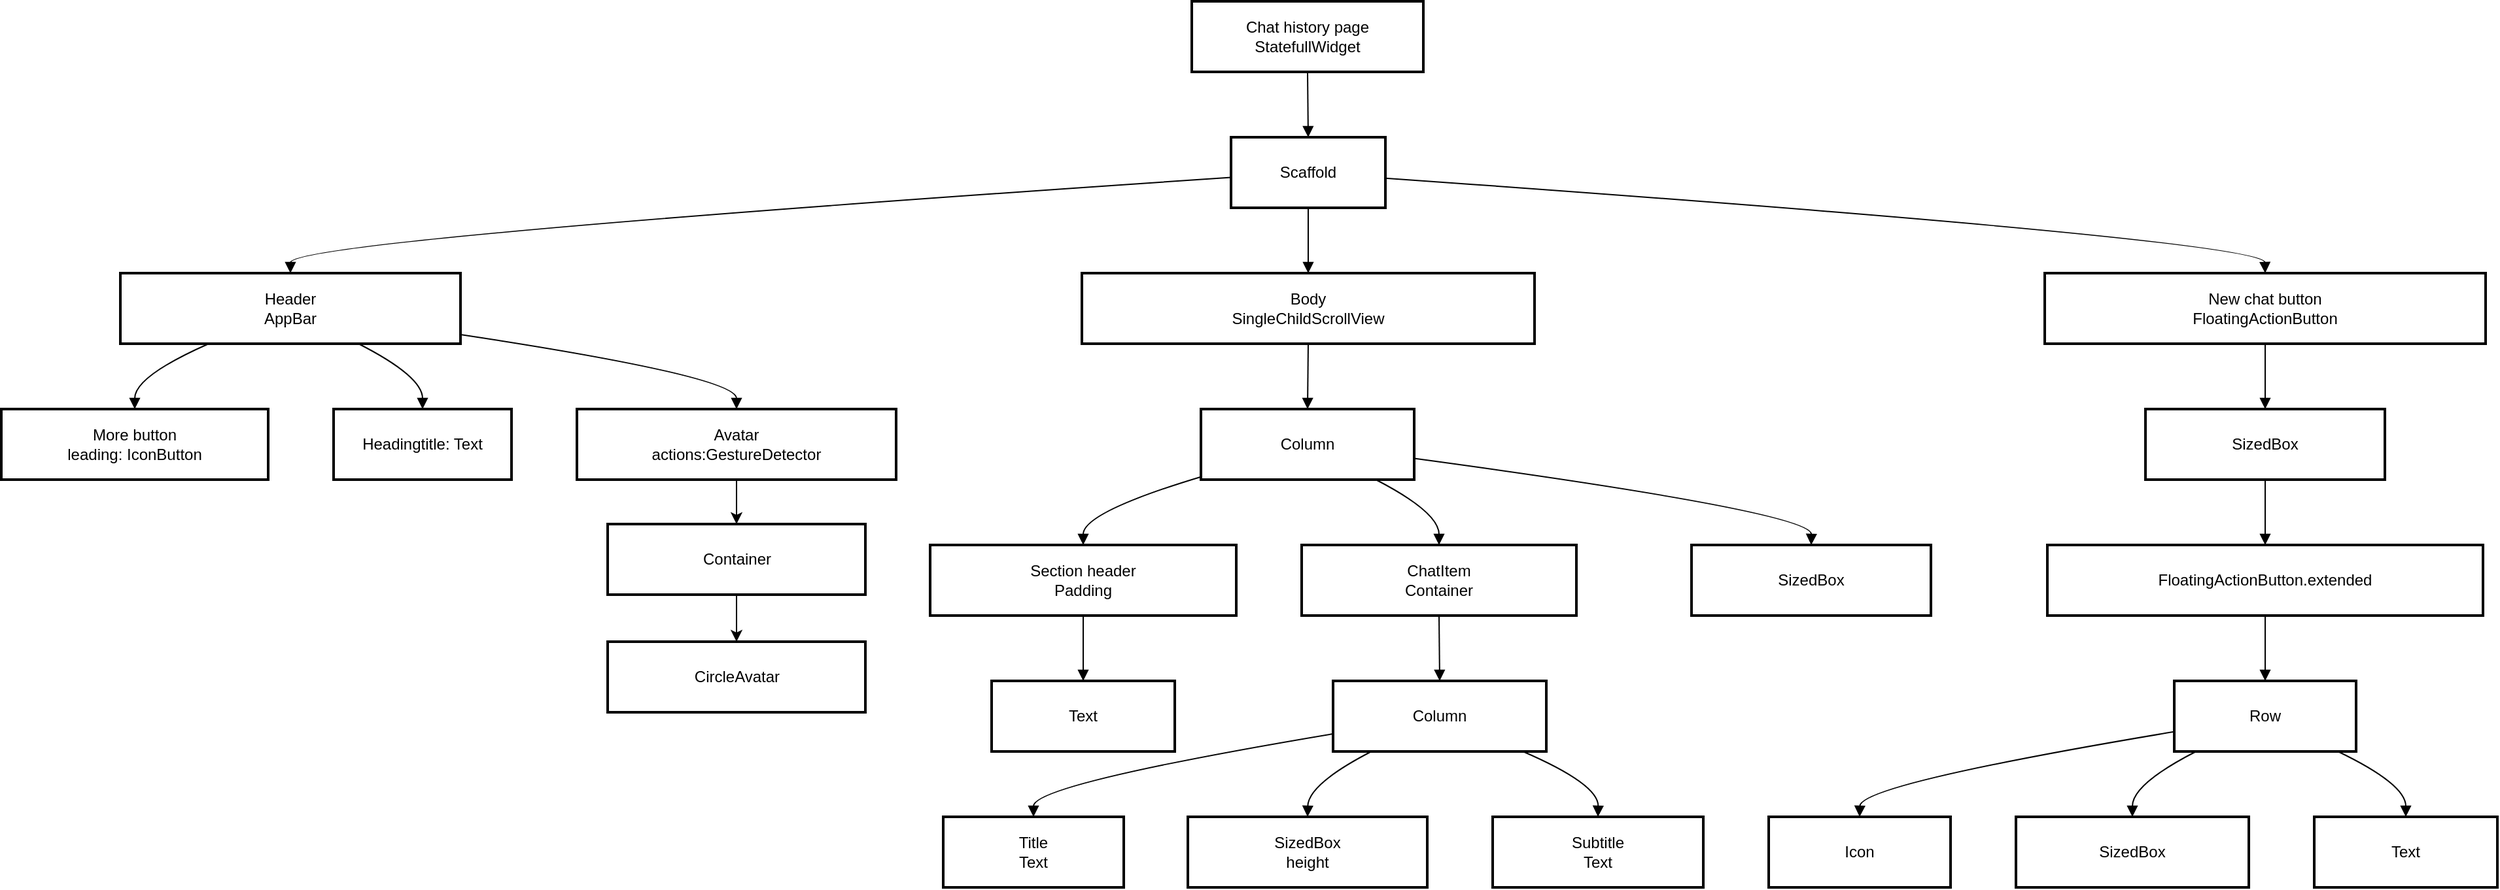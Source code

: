 <mxfile version="26.1.0">
  <diagram name="Trang-1" id="UViz2lCi3fQKD_3t6W3c">
    <mxGraphModel dx="1372" dy="786" grid="1" gridSize="10" guides="1" tooltips="1" connect="1" arrows="1" fold="1" page="1" pageScale="1" pageWidth="827" pageHeight="1169" math="0" shadow="0">
      <root>
        <mxCell id="0" />
        <mxCell id="1" parent="0" />
        <mxCell id="_hsuGtLTeFDvZCGM5lbi-1" value="Chat history page&#xa;StatefullWidget" style="whiteSpace=wrap;strokeWidth=2;" vertex="1" parent="1">
          <mxGeometry x="930" y="20" width="177" height="54" as="geometry" />
        </mxCell>
        <mxCell id="_hsuGtLTeFDvZCGM5lbi-2" value="Scaffold" style="whiteSpace=wrap;strokeWidth=2;" vertex="1" parent="1">
          <mxGeometry x="960" y="124" width="118" height="54" as="geometry" />
        </mxCell>
        <mxCell id="_hsuGtLTeFDvZCGM5lbi-3" value="Header&#xa;AppBar" style="whiteSpace=wrap;strokeWidth=2;" vertex="1" parent="1">
          <mxGeometry x="111" y="228" width="260" height="54" as="geometry" />
        </mxCell>
        <mxCell id="_hsuGtLTeFDvZCGM5lbi-4" value="Body&#xa;SingleChildScrollView" style="whiteSpace=wrap;strokeWidth=2;" vertex="1" parent="1">
          <mxGeometry x="846" y="228" width="346" height="54" as="geometry" />
        </mxCell>
        <mxCell id="_hsuGtLTeFDvZCGM5lbi-5" value="New chat button&#xa;FloatingActionButton" style="whiteSpace=wrap;strokeWidth=2;" vertex="1" parent="1">
          <mxGeometry x="1582" y="228" width="337" height="54" as="geometry" />
        </mxCell>
        <mxCell id="_hsuGtLTeFDvZCGM5lbi-6" value="More button&#xa;leading: IconButton" style="whiteSpace=wrap;strokeWidth=2;" vertex="1" parent="1">
          <mxGeometry x="20" y="332" width="204" height="54" as="geometry" />
        </mxCell>
        <mxCell id="_hsuGtLTeFDvZCGM5lbi-7" value="Headingtitle: Text" style="whiteSpace=wrap;strokeWidth=2;" vertex="1" parent="1">
          <mxGeometry x="274" y="332" width="136" height="54" as="geometry" />
        </mxCell>
        <mxCell id="_hsuGtLTeFDvZCGM5lbi-49" style="edgeStyle=orthogonalEdgeStyle;rounded=0;orthogonalLoop=1;jettySize=auto;html=1;entryX=0.5;entryY=0;entryDx=0;entryDy=0;" edge="1" parent="1" source="_hsuGtLTeFDvZCGM5lbi-8" target="_hsuGtLTeFDvZCGM5lbi-48">
          <mxGeometry relative="1" as="geometry" />
        </mxCell>
        <mxCell id="_hsuGtLTeFDvZCGM5lbi-8" value="Avatar&#xa;actions:GestureDetector" style="whiteSpace=wrap;strokeWidth=2;" vertex="1" parent="1">
          <mxGeometry x="460" y="332" width="244" height="54" as="geometry" />
        </mxCell>
        <mxCell id="_hsuGtLTeFDvZCGM5lbi-9" value="CircleAvatar" style="whiteSpace=wrap;strokeWidth=2;" vertex="1" parent="1">
          <mxGeometry x="483.5" y="510" width="197" height="54" as="geometry" />
        </mxCell>
        <mxCell id="_hsuGtLTeFDvZCGM5lbi-10" value="Column" style="whiteSpace=wrap;strokeWidth=2;" vertex="1" parent="1">
          <mxGeometry x="937" y="332" width="163" height="54" as="geometry" />
        </mxCell>
        <mxCell id="_hsuGtLTeFDvZCGM5lbi-11" value="Section header&#xa;Padding" style="whiteSpace=wrap;strokeWidth=2;" vertex="1" parent="1">
          <mxGeometry x="730" y="436" width="234" height="54" as="geometry" />
        </mxCell>
        <mxCell id="_hsuGtLTeFDvZCGM5lbi-12" value="ChatItem&#xa;Container" style="whiteSpace=wrap;strokeWidth=2;" vertex="1" parent="1">
          <mxGeometry x="1014" y="436" width="210" height="54" as="geometry" />
        </mxCell>
        <mxCell id="_hsuGtLTeFDvZCGM5lbi-13" value="SizedBox" style="whiteSpace=wrap;strokeWidth=2;" vertex="1" parent="1">
          <mxGeometry x="1312" y="436" width="183" height="54" as="geometry" />
        </mxCell>
        <mxCell id="_hsuGtLTeFDvZCGM5lbi-14" value="Text" style="whiteSpace=wrap;strokeWidth=2;" vertex="1" parent="1">
          <mxGeometry x="777" y="540" width="140" height="54" as="geometry" />
        </mxCell>
        <mxCell id="_hsuGtLTeFDvZCGM5lbi-15" value="Column" style="whiteSpace=wrap;strokeWidth=2;" vertex="1" parent="1">
          <mxGeometry x="1038" y="540" width="163" height="54" as="geometry" />
        </mxCell>
        <mxCell id="_hsuGtLTeFDvZCGM5lbi-16" value="Title&#xa;Text" style="whiteSpace=wrap;strokeWidth=2;" vertex="1" parent="1">
          <mxGeometry x="740" y="644" width="138" height="54" as="geometry" />
        </mxCell>
        <mxCell id="_hsuGtLTeFDvZCGM5lbi-17" value="SizedBox&#xa;height" style="whiteSpace=wrap;strokeWidth=2;" vertex="1" parent="1">
          <mxGeometry x="927" y="644" width="183" height="54" as="geometry" />
        </mxCell>
        <mxCell id="_hsuGtLTeFDvZCGM5lbi-18" value="Subtitle&#xa;Text" style="whiteSpace=wrap;strokeWidth=2;" vertex="1" parent="1">
          <mxGeometry x="1160" y="644" width="161" height="54" as="geometry" />
        </mxCell>
        <mxCell id="_hsuGtLTeFDvZCGM5lbi-19" value="SizedBox" style="whiteSpace=wrap;strokeWidth=2;" vertex="1" parent="1">
          <mxGeometry x="1659" y="332" width="183" height="54" as="geometry" />
        </mxCell>
        <mxCell id="_hsuGtLTeFDvZCGM5lbi-20" value="FloatingActionButton.extended" style="whiteSpace=wrap;strokeWidth=2;" vertex="1" parent="1">
          <mxGeometry x="1584" y="436" width="333" height="54" as="geometry" />
        </mxCell>
        <mxCell id="_hsuGtLTeFDvZCGM5lbi-21" value="Row" style="whiteSpace=wrap;strokeWidth=2;" vertex="1" parent="1">
          <mxGeometry x="1681" y="540" width="139" height="54" as="geometry" />
        </mxCell>
        <mxCell id="_hsuGtLTeFDvZCGM5lbi-22" value="Icon" style="whiteSpace=wrap;strokeWidth=2;" vertex="1" parent="1">
          <mxGeometry x="1371" y="644" width="139" height="54" as="geometry" />
        </mxCell>
        <mxCell id="_hsuGtLTeFDvZCGM5lbi-23" value="SizedBox" style="whiteSpace=wrap;strokeWidth=2;" vertex="1" parent="1">
          <mxGeometry x="1560" y="644" width="178" height="54" as="geometry" />
        </mxCell>
        <mxCell id="_hsuGtLTeFDvZCGM5lbi-24" value="Text" style="whiteSpace=wrap;strokeWidth=2;" vertex="1" parent="1">
          <mxGeometry x="1788" y="644" width="140" height="54" as="geometry" />
        </mxCell>
        <mxCell id="_hsuGtLTeFDvZCGM5lbi-25" value="" style="curved=1;startArrow=none;endArrow=block;exitX=0.5;exitY=1;entryX=0.5;entryY=0;rounded=0;" edge="1" parent="1" source="_hsuGtLTeFDvZCGM5lbi-1" target="_hsuGtLTeFDvZCGM5lbi-2">
          <mxGeometry relative="1" as="geometry">
            <Array as="points" />
          </mxGeometry>
        </mxCell>
        <mxCell id="_hsuGtLTeFDvZCGM5lbi-26" value="" style="curved=1;startArrow=none;endArrow=block;exitX=0;exitY=0.57;entryX=0.5;entryY=0;rounded=0;" edge="1" parent="1" source="_hsuGtLTeFDvZCGM5lbi-2" target="_hsuGtLTeFDvZCGM5lbi-3">
          <mxGeometry relative="1" as="geometry">
            <Array as="points">
              <mxPoint x="241" y="203" />
            </Array>
          </mxGeometry>
        </mxCell>
        <mxCell id="_hsuGtLTeFDvZCGM5lbi-27" value="" style="curved=1;startArrow=none;endArrow=block;exitX=0.5;exitY=1;entryX=0.5;entryY=0;rounded=0;" edge="1" parent="1" source="_hsuGtLTeFDvZCGM5lbi-2" target="_hsuGtLTeFDvZCGM5lbi-4">
          <mxGeometry relative="1" as="geometry">
            <Array as="points" />
          </mxGeometry>
        </mxCell>
        <mxCell id="_hsuGtLTeFDvZCGM5lbi-28" value="" style="curved=1;startArrow=none;endArrow=block;exitX=1;exitY=0.58;entryX=0.5;entryY=0;rounded=0;" edge="1" parent="1" source="_hsuGtLTeFDvZCGM5lbi-2" target="_hsuGtLTeFDvZCGM5lbi-5">
          <mxGeometry relative="1" as="geometry">
            <Array as="points">
              <mxPoint x="1750" y="203" />
            </Array>
          </mxGeometry>
        </mxCell>
        <mxCell id="_hsuGtLTeFDvZCGM5lbi-29" value="" style="curved=1;startArrow=none;endArrow=block;exitX=0.26;exitY=1;entryX=0.5;entryY=0;rounded=0;" edge="1" parent="1" source="_hsuGtLTeFDvZCGM5lbi-3" target="_hsuGtLTeFDvZCGM5lbi-6">
          <mxGeometry relative="1" as="geometry">
            <Array as="points">
              <mxPoint x="122" y="307" />
            </Array>
          </mxGeometry>
        </mxCell>
        <mxCell id="_hsuGtLTeFDvZCGM5lbi-30" value="" style="curved=1;startArrow=none;endArrow=block;exitX=0.7;exitY=1;entryX=0.5;entryY=0;rounded=0;" edge="1" parent="1" source="_hsuGtLTeFDvZCGM5lbi-3" target="_hsuGtLTeFDvZCGM5lbi-7">
          <mxGeometry relative="1" as="geometry">
            <Array as="points">
              <mxPoint x="342" y="307" />
            </Array>
          </mxGeometry>
        </mxCell>
        <mxCell id="_hsuGtLTeFDvZCGM5lbi-31" value="" style="curved=1;startArrow=none;endArrow=block;exitX=1;exitY=0.87;entryX=0.5;entryY=0;rounded=0;" edge="1" parent="1" source="_hsuGtLTeFDvZCGM5lbi-3" target="_hsuGtLTeFDvZCGM5lbi-8">
          <mxGeometry relative="1" as="geometry">
            <Array as="points">
              <mxPoint x="582" y="307" />
            </Array>
          </mxGeometry>
        </mxCell>
        <mxCell id="_hsuGtLTeFDvZCGM5lbi-33" value="" style="curved=1;startArrow=none;endArrow=block;exitX=0.5;exitY=1;entryX=0.5;entryY=0;rounded=0;" edge="1" parent="1" source="_hsuGtLTeFDvZCGM5lbi-4" target="_hsuGtLTeFDvZCGM5lbi-10">
          <mxGeometry relative="1" as="geometry">
            <Array as="points" />
          </mxGeometry>
        </mxCell>
        <mxCell id="_hsuGtLTeFDvZCGM5lbi-34" value="" style="curved=1;startArrow=none;endArrow=block;exitX=0;exitY=0.96;entryX=0.5;entryY=0;rounded=0;" edge="1" parent="1" source="_hsuGtLTeFDvZCGM5lbi-10" target="_hsuGtLTeFDvZCGM5lbi-11">
          <mxGeometry relative="1" as="geometry">
            <Array as="points">
              <mxPoint x="847" y="411" />
            </Array>
          </mxGeometry>
        </mxCell>
        <mxCell id="_hsuGtLTeFDvZCGM5lbi-35" value="" style="curved=1;startArrow=none;endArrow=block;exitX=0.82;exitY=1;entryX=0.5;entryY=0;rounded=0;" edge="1" parent="1" source="_hsuGtLTeFDvZCGM5lbi-10" target="_hsuGtLTeFDvZCGM5lbi-12">
          <mxGeometry relative="1" as="geometry">
            <Array as="points">
              <mxPoint x="1119" y="411" />
            </Array>
          </mxGeometry>
        </mxCell>
        <mxCell id="_hsuGtLTeFDvZCGM5lbi-36" value="" style="curved=1;startArrow=none;endArrow=block;exitX=1;exitY=0.7;entryX=0.5;entryY=0;rounded=0;" edge="1" parent="1" source="_hsuGtLTeFDvZCGM5lbi-10" target="_hsuGtLTeFDvZCGM5lbi-13">
          <mxGeometry relative="1" as="geometry">
            <Array as="points">
              <mxPoint x="1404" y="411" />
            </Array>
          </mxGeometry>
        </mxCell>
        <mxCell id="_hsuGtLTeFDvZCGM5lbi-37" value="" style="curved=1;startArrow=none;endArrow=block;exitX=0.5;exitY=1;entryX=0.5;entryY=0;rounded=0;" edge="1" parent="1" source="_hsuGtLTeFDvZCGM5lbi-11" target="_hsuGtLTeFDvZCGM5lbi-14">
          <mxGeometry relative="1" as="geometry">
            <Array as="points" />
          </mxGeometry>
        </mxCell>
        <mxCell id="_hsuGtLTeFDvZCGM5lbi-38" value="" style="curved=1;startArrow=none;endArrow=block;exitX=0.5;exitY=1;entryX=0.5;entryY=0;rounded=0;" edge="1" parent="1" source="_hsuGtLTeFDvZCGM5lbi-12" target="_hsuGtLTeFDvZCGM5lbi-15">
          <mxGeometry relative="1" as="geometry">
            <Array as="points" />
          </mxGeometry>
        </mxCell>
        <mxCell id="_hsuGtLTeFDvZCGM5lbi-39" value="" style="curved=1;startArrow=none;endArrow=block;exitX=0;exitY=0.75;entryX=0.5;entryY=0;rounded=0;" edge="1" parent="1" source="_hsuGtLTeFDvZCGM5lbi-15" target="_hsuGtLTeFDvZCGM5lbi-16">
          <mxGeometry relative="1" as="geometry">
            <Array as="points">
              <mxPoint x="809" y="619" />
            </Array>
          </mxGeometry>
        </mxCell>
        <mxCell id="_hsuGtLTeFDvZCGM5lbi-40" value="" style="curved=1;startArrow=none;endArrow=block;exitX=0.18;exitY=1;entryX=0.5;entryY=0;rounded=0;" edge="1" parent="1" source="_hsuGtLTeFDvZCGM5lbi-15" target="_hsuGtLTeFDvZCGM5lbi-17">
          <mxGeometry relative="1" as="geometry">
            <Array as="points">
              <mxPoint x="1019" y="619" />
            </Array>
          </mxGeometry>
        </mxCell>
        <mxCell id="_hsuGtLTeFDvZCGM5lbi-41" value="" style="curved=1;startArrow=none;endArrow=block;exitX=0.89;exitY=1;entryX=0.5;entryY=0;rounded=0;" edge="1" parent="1" source="_hsuGtLTeFDvZCGM5lbi-15" target="_hsuGtLTeFDvZCGM5lbi-18">
          <mxGeometry relative="1" as="geometry">
            <Array as="points">
              <mxPoint x="1241" y="619" />
            </Array>
          </mxGeometry>
        </mxCell>
        <mxCell id="_hsuGtLTeFDvZCGM5lbi-42" value="" style="curved=1;startArrow=none;endArrow=block;exitX=0.5;exitY=1;entryX=0.5;entryY=0;rounded=0;" edge="1" parent="1" source="_hsuGtLTeFDvZCGM5lbi-5" target="_hsuGtLTeFDvZCGM5lbi-19">
          <mxGeometry relative="1" as="geometry">
            <Array as="points" />
          </mxGeometry>
        </mxCell>
        <mxCell id="_hsuGtLTeFDvZCGM5lbi-43" value="" style="curved=1;startArrow=none;endArrow=block;exitX=0.5;exitY=1;entryX=0.5;entryY=0;rounded=0;" edge="1" parent="1" source="_hsuGtLTeFDvZCGM5lbi-19" target="_hsuGtLTeFDvZCGM5lbi-20">
          <mxGeometry relative="1" as="geometry">
            <Array as="points" />
          </mxGeometry>
        </mxCell>
        <mxCell id="_hsuGtLTeFDvZCGM5lbi-44" value="" style="curved=1;startArrow=none;endArrow=block;exitX=0.5;exitY=1;entryX=0.5;entryY=0;rounded=0;" edge="1" parent="1" source="_hsuGtLTeFDvZCGM5lbi-20" target="_hsuGtLTeFDvZCGM5lbi-21">
          <mxGeometry relative="1" as="geometry">
            <Array as="points" />
          </mxGeometry>
        </mxCell>
        <mxCell id="_hsuGtLTeFDvZCGM5lbi-45" value="" style="curved=1;startArrow=none;endArrow=block;exitX=0;exitY=0.72;entryX=0.5;entryY=0;rounded=0;" edge="1" parent="1" source="_hsuGtLTeFDvZCGM5lbi-21" target="_hsuGtLTeFDvZCGM5lbi-22">
          <mxGeometry relative="1" as="geometry">
            <Array as="points">
              <mxPoint x="1441" y="619" />
            </Array>
          </mxGeometry>
        </mxCell>
        <mxCell id="_hsuGtLTeFDvZCGM5lbi-46" value="" style="curved=1;startArrow=none;endArrow=block;exitX=0.12;exitY=1;entryX=0.5;entryY=0;rounded=0;" edge="1" parent="1" source="_hsuGtLTeFDvZCGM5lbi-21" target="_hsuGtLTeFDvZCGM5lbi-23">
          <mxGeometry relative="1" as="geometry">
            <Array as="points">
              <mxPoint x="1649" y="619" />
            </Array>
          </mxGeometry>
        </mxCell>
        <mxCell id="_hsuGtLTeFDvZCGM5lbi-47" value="" style="curved=1;startArrow=none;endArrow=block;exitX=0.9;exitY=1;entryX=0.5;entryY=0;rounded=0;" edge="1" parent="1" source="_hsuGtLTeFDvZCGM5lbi-21" target="_hsuGtLTeFDvZCGM5lbi-24">
          <mxGeometry relative="1" as="geometry">
            <Array as="points">
              <mxPoint x="1858" y="619" />
            </Array>
          </mxGeometry>
        </mxCell>
        <mxCell id="_hsuGtLTeFDvZCGM5lbi-50" style="edgeStyle=orthogonalEdgeStyle;rounded=0;orthogonalLoop=1;jettySize=auto;html=1;entryX=0.5;entryY=0;entryDx=0;entryDy=0;" edge="1" parent="1" source="_hsuGtLTeFDvZCGM5lbi-48" target="_hsuGtLTeFDvZCGM5lbi-9">
          <mxGeometry relative="1" as="geometry" />
        </mxCell>
        <mxCell id="_hsuGtLTeFDvZCGM5lbi-48" value="Container" style="whiteSpace=wrap;strokeWidth=2;" vertex="1" parent="1">
          <mxGeometry x="483.5" y="420" width="197" height="54" as="geometry" />
        </mxCell>
      </root>
    </mxGraphModel>
  </diagram>
</mxfile>
